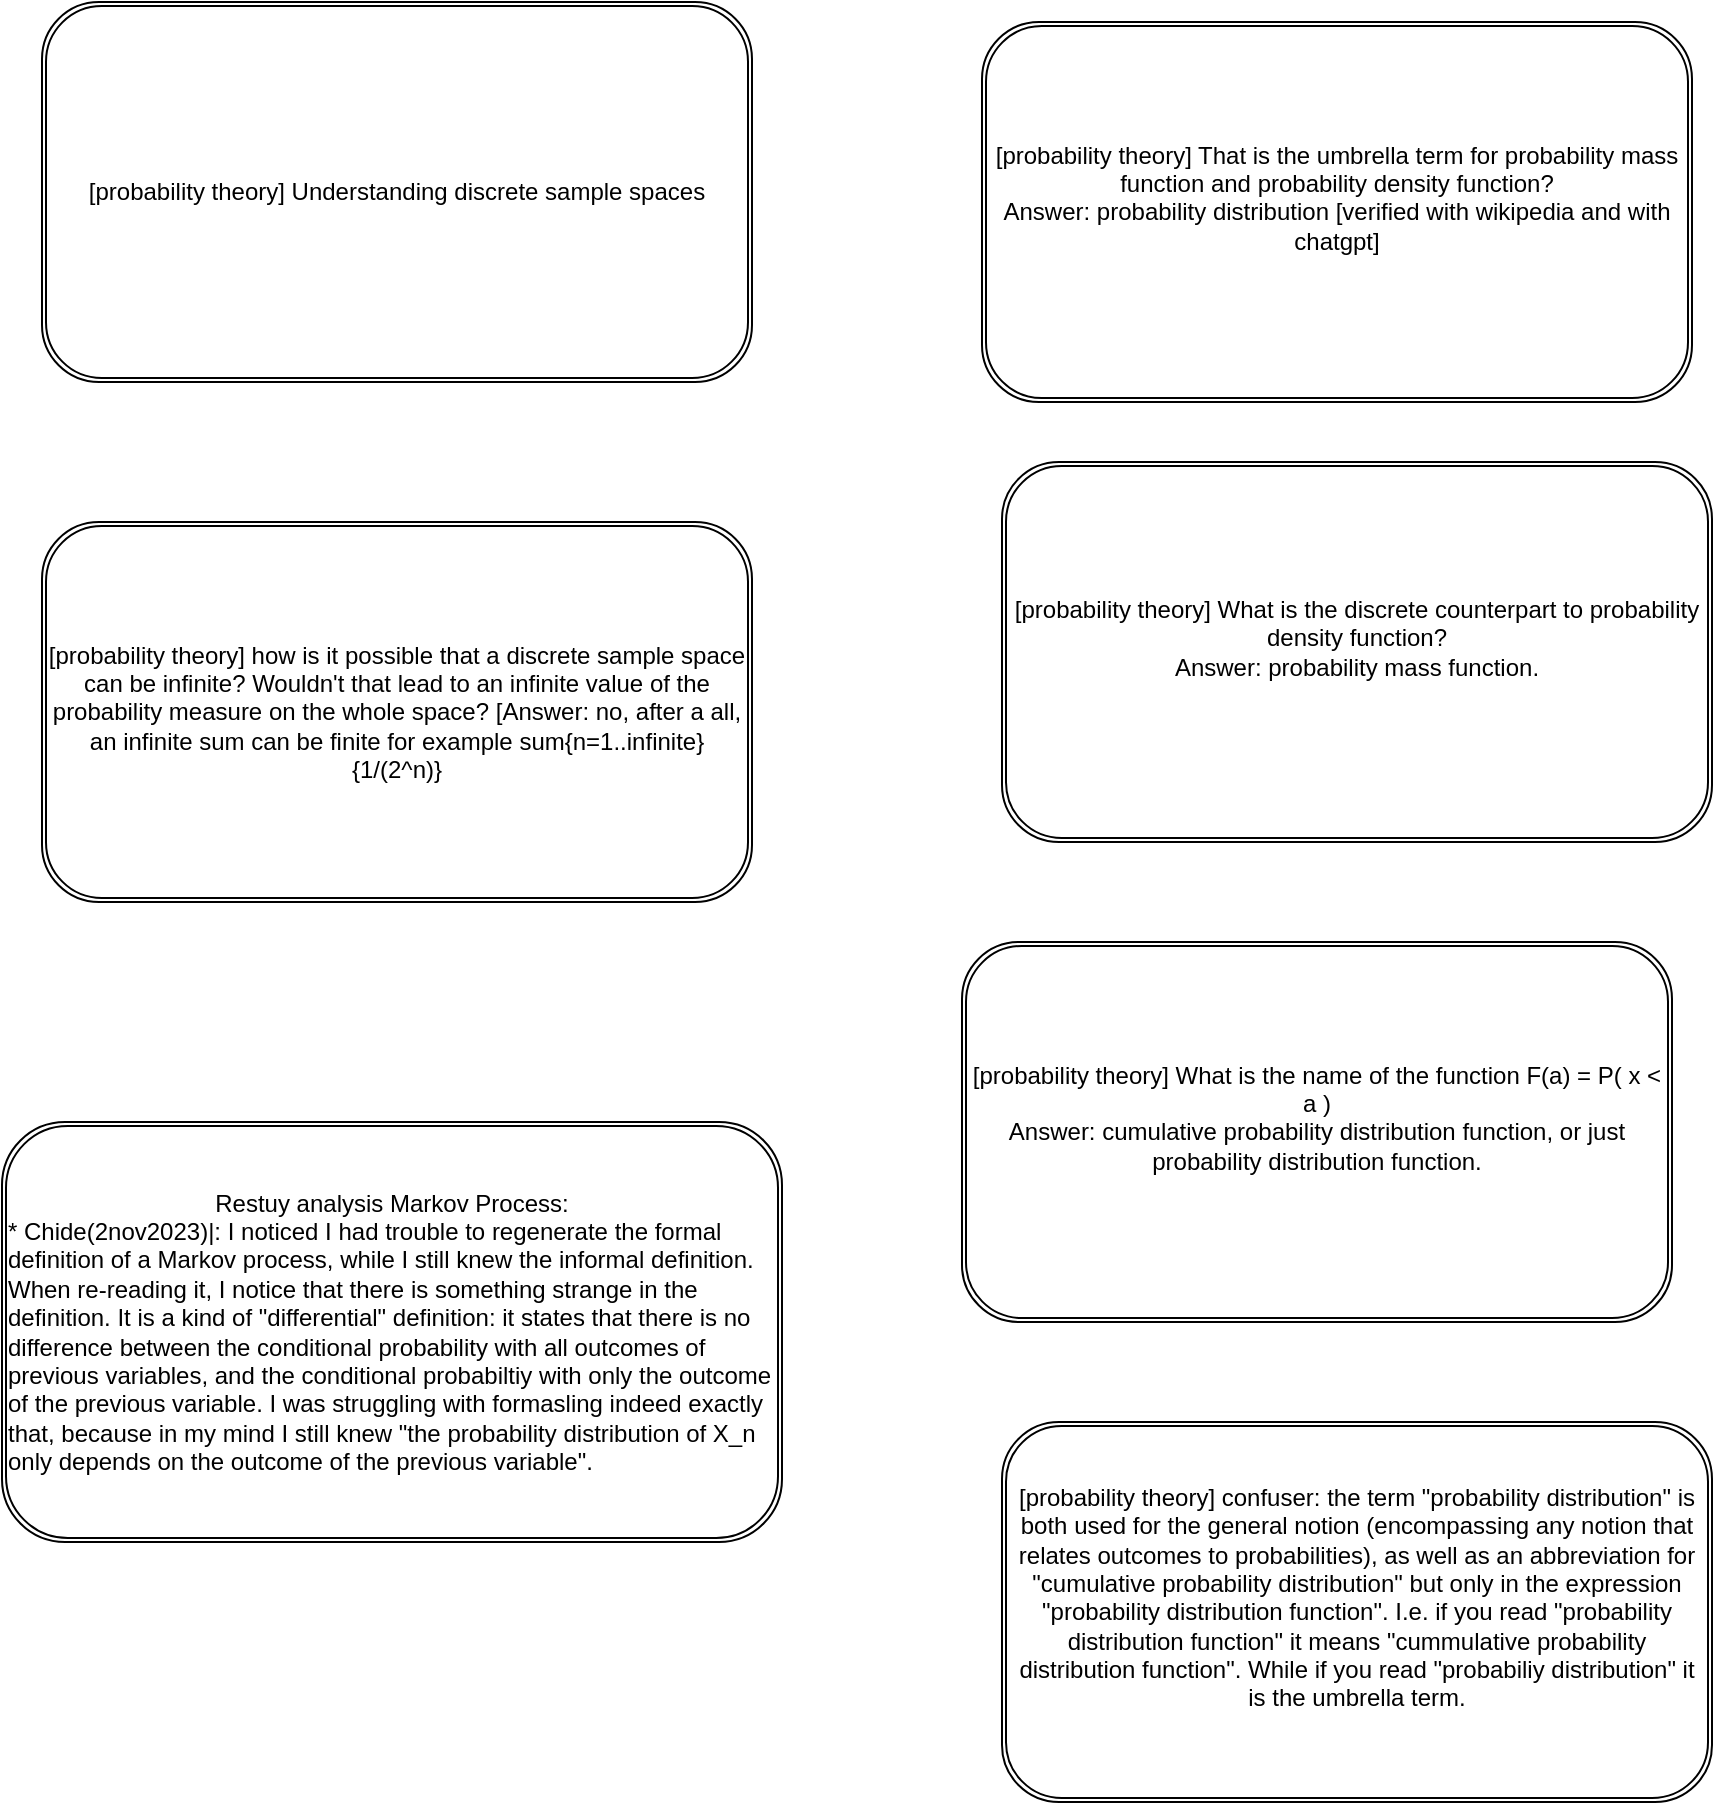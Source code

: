 <mxfile version="22.0.8" type="device" pages="2">
  <diagram id="B7K4dlUMo49jTZ7MUKLO" name="Page-1">
    <mxGraphModel dx="976" dy="3883" grid="1" gridSize="10" guides="1" tooltips="1" connect="1" arrows="1" fold="1" page="1" pageScale="1" pageWidth="850" pageHeight="1100" math="0" shadow="0">
      <root>
        <mxCell id="0" />
        <mxCell id="1" parent="0" />
        <mxCell id="VubCMFE6i79kwyD0t57Z-1" value="&lt;div&gt;[probability theory] Understanding discrete sample spaces&lt;/div&gt;" style="shape=ext;double=1;rounded=1;whiteSpace=wrap;html=1;" parent="1" vertex="1">
          <mxGeometry x="140" y="-2590" width="355" height="190" as="geometry" />
        </mxCell>
        <mxCell id="VubCMFE6i79kwyD0t57Z-2" value="&lt;div&gt;[probability theory] how is it possible that a discrete sample space can be infinite? Wouldn&#39;t that lead to an infinite value of the probability measure on the whole space? [Answer: no, after a all, an infinite sum can be finite for example sum{n=1..infinite}{1/(2^n)}&lt;/div&gt;" style="shape=ext;double=1;rounded=1;whiteSpace=wrap;html=1;" parent="1" vertex="1">
          <mxGeometry x="140" y="-2330" width="355" height="190" as="geometry" />
        </mxCell>
        <mxCell id="v8K0t_mxKD4SibOHJrIX-1" value="&lt;div&gt;[probability theory] That is the umbrella term for probability mass function and probability density function?&lt;/div&gt;&lt;div&gt;Answer: probability distribution [verified with wikipedia and with chatgpt]&lt;/div&gt;&lt;div&gt;&lt;br&gt;&lt;/div&gt;" style="shape=ext;double=1;rounded=1;whiteSpace=wrap;html=1;" parent="1" vertex="1">
          <mxGeometry x="610" y="-2580" width="355" height="190" as="geometry" />
        </mxCell>
        <mxCell id="v8K0t_mxKD4SibOHJrIX-2" value="&lt;div&gt;[probability theory] What is the discrete counterpart to probability density function?&lt;/div&gt;&lt;div&gt;Answer: probability mass function.&lt;/div&gt;&lt;div&gt;&lt;br&gt;&lt;/div&gt;" style="shape=ext;double=1;rounded=1;whiteSpace=wrap;html=1;" parent="1" vertex="1">
          <mxGeometry x="620" y="-2360" width="355" height="190" as="geometry" />
        </mxCell>
        <mxCell id="v8K0t_mxKD4SibOHJrIX-3" value="&lt;div&gt;[probability theory] What is the name of the function F(a) = P( x &amp;lt; a )&lt;/div&gt;&lt;div&gt;Answer: cumulative probability distribution function, or just probability distribution function.&lt;/div&gt;&lt;div&gt;&lt;br&gt;&lt;/div&gt;" style="shape=ext;double=1;rounded=1;whiteSpace=wrap;html=1;" parent="1" vertex="1">
          <mxGeometry x="600" y="-2120" width="355" height="190" as="geometry" />
        </mxCell>
        <mxCell id="v8K0t_mxKD4SibOHJrIX-4" value="&lt;div&gt;[probability theory] confuser: the term &quot;probability distribution&quot; is both used for the general notion (encompassing any notion that relates outcomes to probabilities), as well as an abbreviation for &quot;cumulative probability distribution&quot; but only in the expression &quot;probability distribution function&quot;. I.e. if you read &quot;probability distribution function&quot; it means &quot;cummulative probability distribution function&quot;. While if you read &quot;probabiliy distribution&quot; it is the umbrella term.&lt;/div&gt;&lt;div&gt;&lt;br&gt;&lt;/div&gt;" style="shape=ext;double=1;rounded=1;whiteSpace=wrap;html=1;" parent="1" vertex="1">
          <mxGeometry x="620" y="-1880" width="355" height="190" as="geometry" />
        </mxCell>
        <mxCell id="py02fO8jr5Cy9zJD8t3z-1" value="Restuy analysis Markov Process:&lt;br&gt;&lt;div style=&quot;text-align: left;&quot;&gt;&lt;span style=&quot;background-color: initial;&quot;&gt;* Chide(2nov2023)|: I noticed I had trouble to regenerate the formal definition of a Markov process, while I still knew the informal definition. When re-reading it, I notice that there is something strange in the definition. It is a kind of &quot;differential&quot; definition: it states that there is no difference between the conditional probability with all outcomes of previous variables, and the conditional probabiltiy with only the outcome of the previous variable. I was struggling with formasling indeed exactly that, because in my mind I still knew &quot;the probability distribution of X_n only depends on the outcome of the previous variable&quot;.&lt;/span&gt;&lt;/div&gt;" style="shape=ext;double=1;rounded=1;whiteSpace=wrap;html=1;" vertex="1" parent="1">
          <mxGeometry x="120" y="-2030" width="390" height="210" as="geometry" />
        </mxCell>
      </root>
    </mxGraphModel>
  </diagram>
  <diagram id="YIDISZ5j-MkfsONC32Az" name="Page-2">
    <mxGraphModel dx="966" dy="574" grid="1" gridSize="10" guides="1" tooltips="1" connect="1" arrows="1" fold="1" page="1" pageScale="1" pageWidth="827" pageHeight="1169" math="0" shadow="0">
      <root>
        <mxCell id="ufQSiUkCF_DbAvPZzFqI-0" />
        <mxCell id="ufQSiUkCF_DbAvPZzFqI-1" parent="ufQSiUkCF_DbAvPZzFqI-0" />
        <mxCell id="ufQSiUkCF_DbAvPZzFqI-2" value="&lt;div&gt;Terminology:&lt;/div&gt;&lt;div&gt;raising something to a power = exponentiation.&lt;/div&gt;&lt;div&gt;to raise to power = exponentiate&lt;br&gt;&lt;/div&gt;" style="ellipse;shape=doubleEllipse;whiteSpace=wrap;html=1;aspect=fixed;" vertex="1" parent="ufQSiUkCF_DbAvPZzFqI-1">
          <mxGeometry x="100" y="170" width="316.67" height="190" as="geometry" />
        </mxCell>
      </root>
    </mxGraphModel>
  </diagram>
</mxfile>
